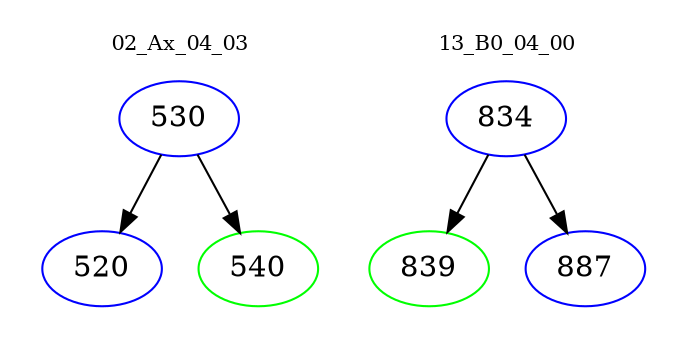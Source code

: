 digraph{
subgraph cluster_0 {
color = white
label = "02_Ax_04_03";
fontsize=10;
T0_530 [label="530", color="blue"]
T0_530 -> T0_520 [color="black"]
T0_520 [label="520", color="blue"]
T0_530 -> T0_540 [color="black"]
T0_540 [label="540", color="green"]
}
subgraph cluster_1 {
color = white
label = "13_B0_04_00";
fontsize=10;
T1_834 [label="834", color="blue"]
T1_834 -> T1_839 [color="black"]
T1_839 [label="839", color="green"]
T1_834 -> T1_887 [color="black"]
T1_887 [label="887", color="blue"]
}
}
